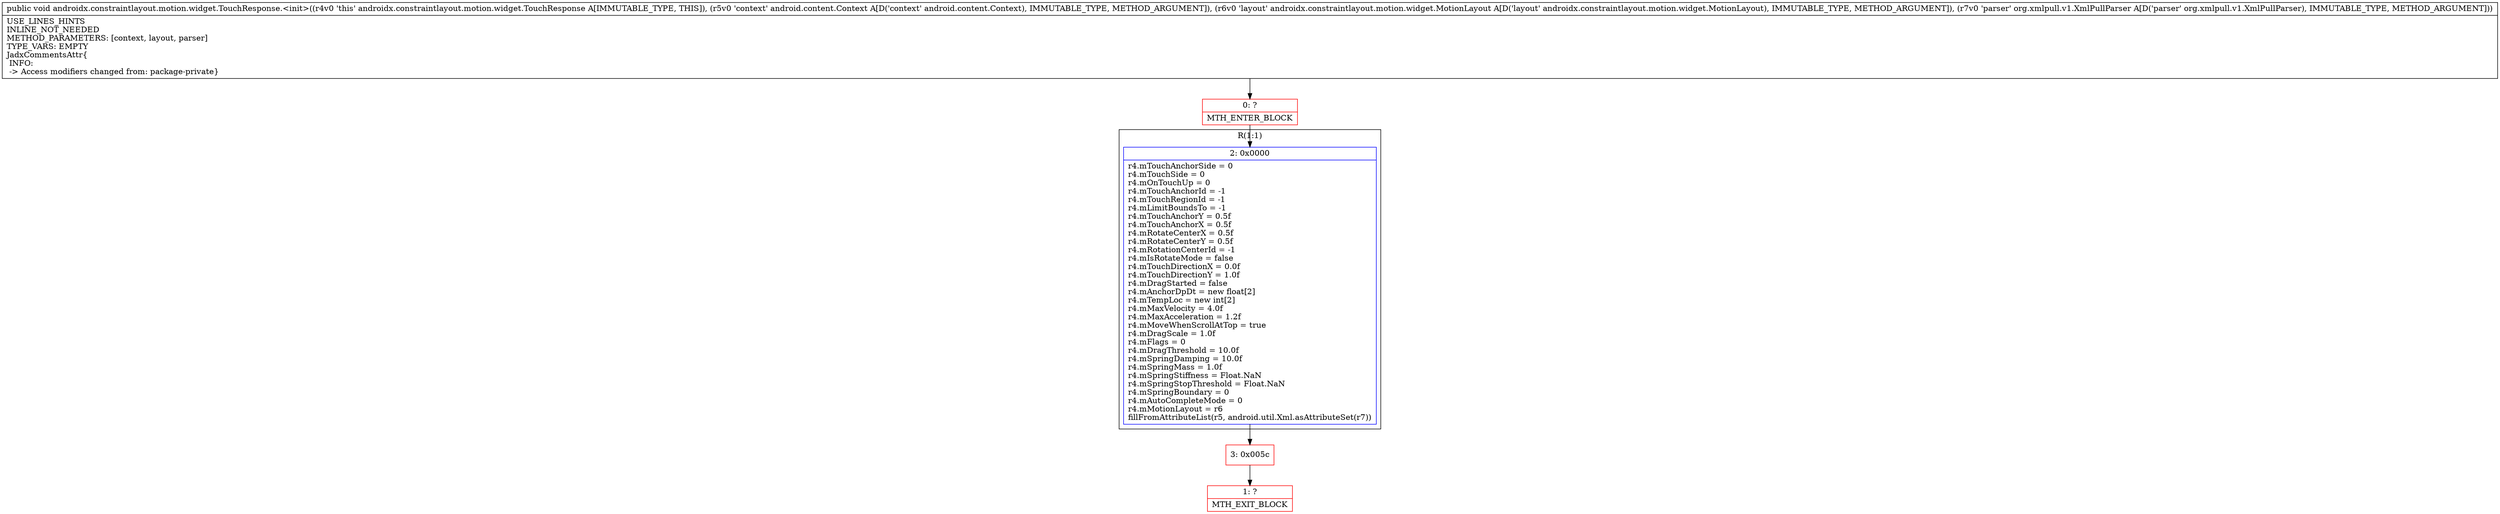 digraph "CFG forandroidx.constraintlayout.motion.widget.TouchResponse.\<init\>(Landroid\/content\/Context;Landroidx\/constraintlayout\/motion\/widget\/MotionLayout;Lorg\/xmlpull\/v1\/XmlPullParser;)V" {
subgraph cluster_Region_195531843 {
label = "R(1:1)";
node [shape=record,color=blue];
Node_2 [shape=record,label="{2\:\ 0x0000|r4.mTouchAnchorSide = 0\lr4.mTouchSide = 0\lr4.mOnTouchUp = 0\lr4.mTouchAnchorId = \-1\lr4.mTouchRegionId = \-1\lr4.mLimitBoundsTo = \-1\lr4.mTouchAnchorY = 0.5f\lr4.mTouchAnchorX = 0.5f\lr4.mRotateCenterX = 0.5f\lr4.mRotateCenterY = 0.5f\lr4.mRotationCenterId = \-1\lr4.mIsRotateMode = false\lr4.mTouchDirectionX = 0.0f\lr4.mTouchDirectionY = 1.0f\lr4.mDragStarted = false\lr4.mAnchorDpDt = new float[2]\lr4.mTempLoc = new int[2]\lr4.mMaxVelocity = 4.0f\lr4.mMaxAcceleration = 1.2f\lr4.mMoveWhenScrollAtTop = true\lr4.mDragScale = 1.0f\lr4.mFlags = 0\lr4.mDragThreshold = 10.0f\lr4.mSpringDamping = 10.0f\lr4.mSpringMass = 1.0f\lr4.mSpringStiffness = Float.NaN\lr4.mSpringStopThreshold = Float.NaN\lr4.mSpringBoundary = 0\lr4.mAutoCompleteMode = 0\lr4.mMotionLayout = r6\lfillFromAttributeList(r5, android.util.Xml.asAttributeSet(r7))\l}"];
}
Node_0 [shape=record,color=red,label="{0\:\ ?|MTH_ENTER_BLOCK\l}"];
Node_3 [shape=record,color=red,label="{3\:\ 0x005c}"];
Node_1 [shape=record,color=red,label="{1\:\ ?|MTH_EXIT_BLOCK\l}"];
MethodNode[shape=record,label="{public void androidx.constraintlayout.motion.widget.TouchResponse.\<init\>((r4v0 'this' androidx.constraintlayout.motion.widget.TouchResponse A[IMMUTABLE_TYPE, THIS]), (r5v0 'context' android.content.Context A[D('context' android.content.Context), IMMUTABLE_TYPE, METHOD_ARGUMENT]), (r6v0 'layout' androidx.constraintlayout.motion.widget.MotionLayout A[D('layout' androidx.constraintlayout.motion.widget.MotionLayout), IMMUTABLE_TYPE, METHOD_ARGUMENT]), (r7v0 'parser' org.xmlpull.v1.XmlPullParser A[D('parser' org.xmlpull.v1.XmlPullParser), IMMUTABLE_TYPE, METHOD_ARGUMENT]))  | USE_LINES_HINTS\lINLINE_NOT_NEEDED\lMETHOD_PARAMETERS: [context, layout, parser]\lTYPE_VARS: EMPTY\lJadxCommentsAttr\{\l INFO: \l \-\> Access modifiers changed from: package\-private\}\l}"];
MethodNode -> Node_0;Node_2 -> Node_3;
Node_0 -> Node_2;
Node_3 -> Node_1;
}

